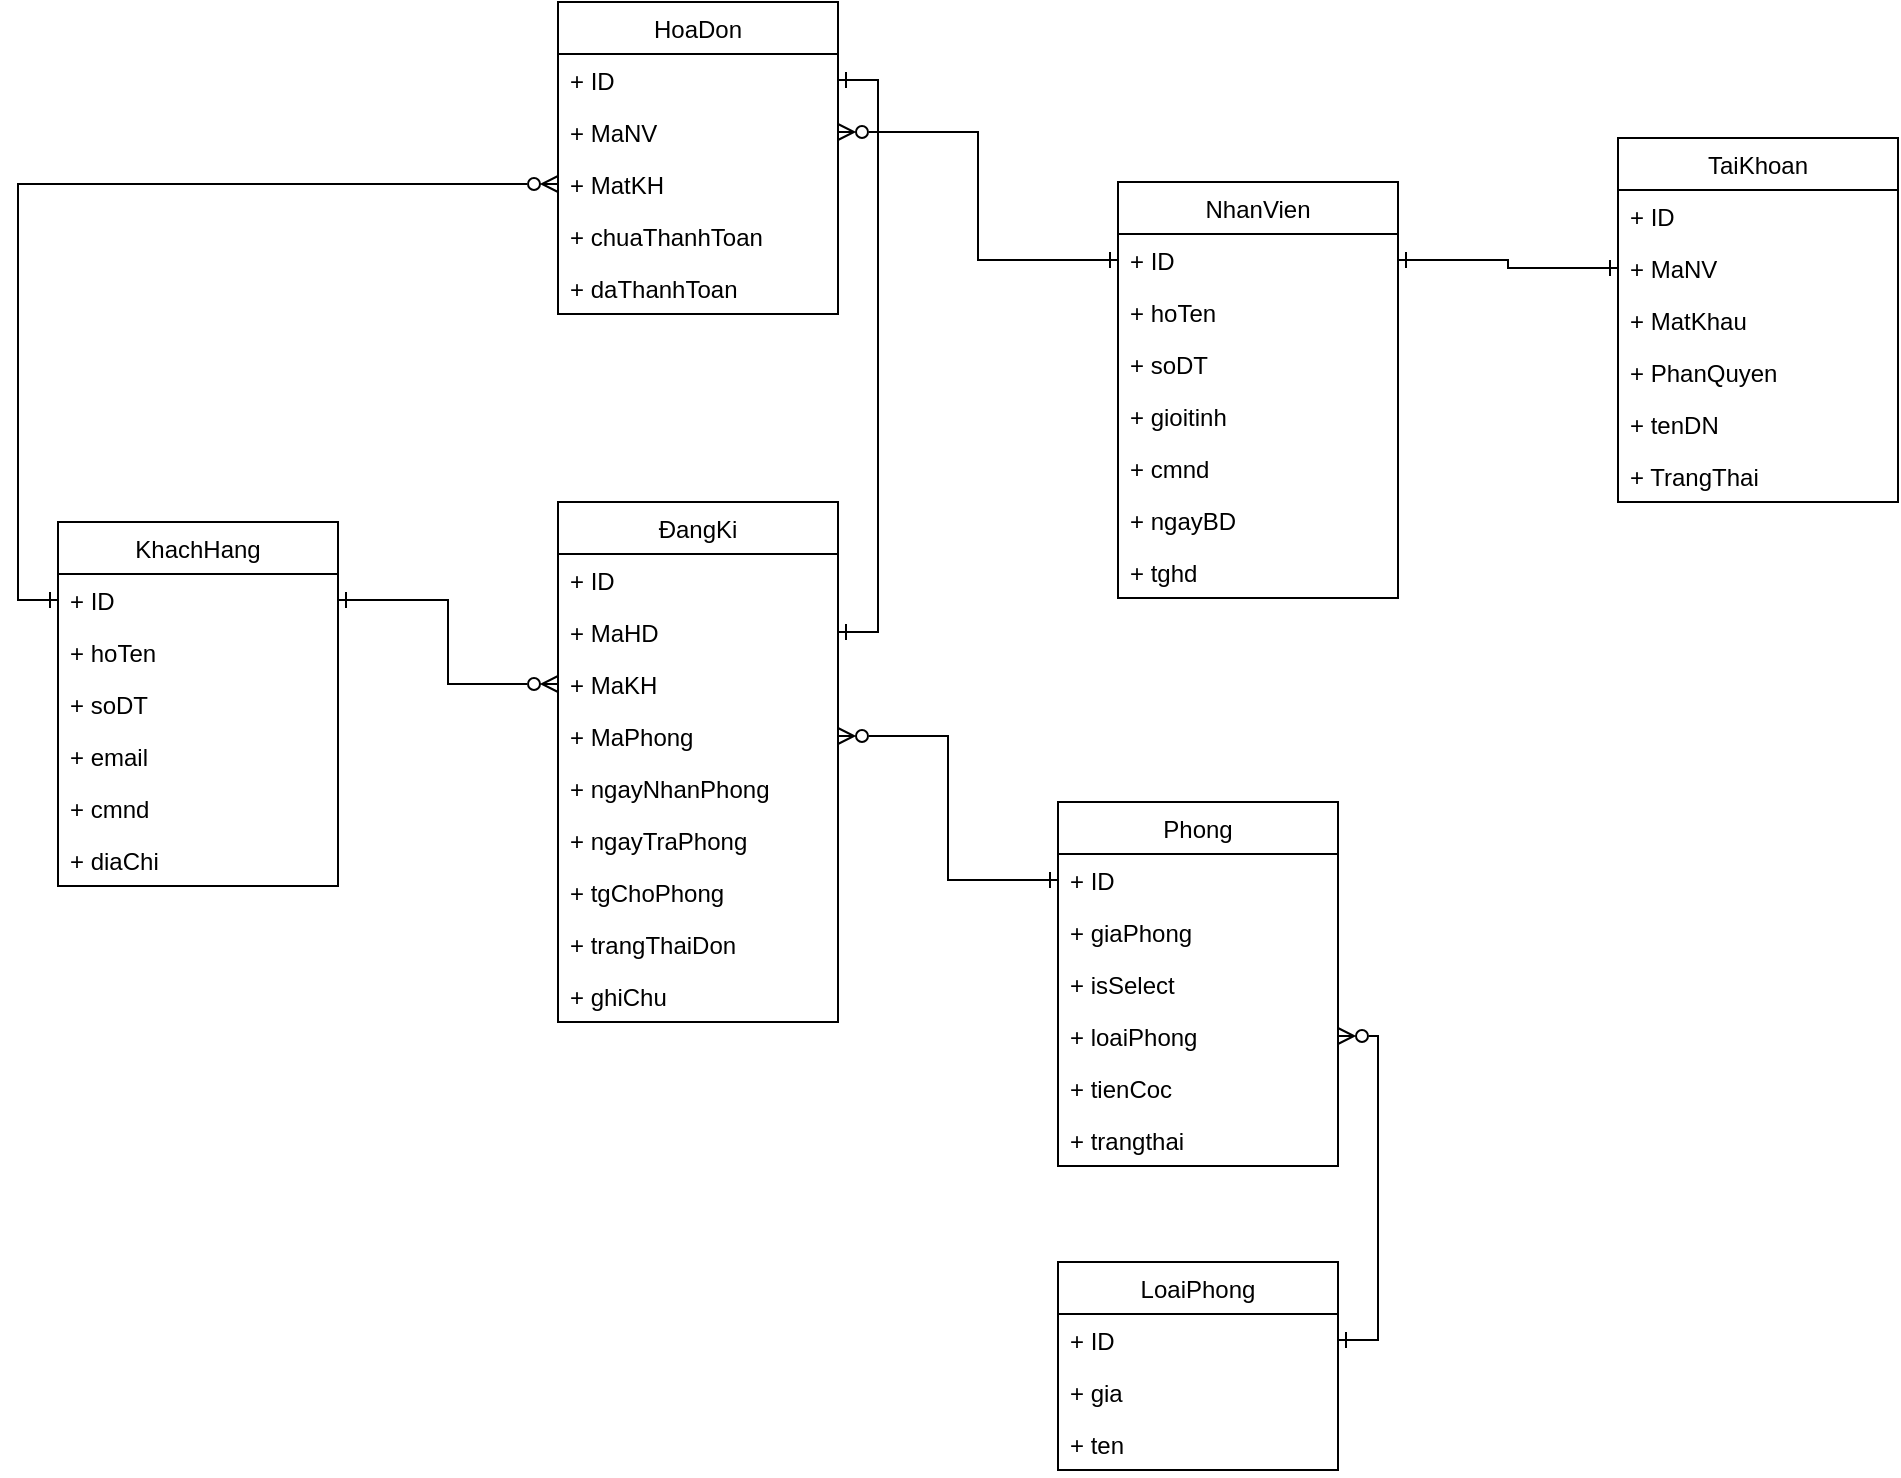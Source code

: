 <mxfile version="15.7.0" type="github"><diagram id="x4COH8InFvs8KjLtIpAw" name="Page-1"><mxGraphModel dx="1038" dy="1656" grid="1" gridSize="10" guides="1" tooltips="1" connect="1" arrows="1" fold="1" page="1" pageScale="1" pageWidth="850" pageHeight="1100" math="0" shadow="0"><root><mxCell id="0"/><mxCell id="1" parent="0"/><mxCell id="cUkmxqZe277bUpQ8HbRK-56" value="ĐangKi" style="swimlane;fontStyle=0;childLayout=stackLayout;horizontal=1;startSize=26;fillColor=none;horizontalStack=0;resizeParent=1;resizeParentMax=0;resizeLast=0;collapsible=1;marginBottom=0;" vertex="1" parent="1"><mxGeometry x="280" y="40" width="140" height="260" as="geometry"/></mxCell><mxCell id="cUkmxqZe277bUpQ8HbRK-57" value="+ ID" style="text;strokeColor=none;fillColor=none;align=left;verticalAlign=top;spacingLeft=4;spacingRight=4;overflow=hidden;rotatable=0;points=[[0,0.5],[1,0.5]];portConstraint=eastwest;" vertex="1" parent="cUkmxqZe277bUpQ8HbRK-56"><mxGeometry y="26" width="140" height="26" as="geometry"/></mxCell><mxCell id="cUkmxqZe277bUpQ8HbRK-58" value="+ MaHD" style="text;strokeColor=none;fillColor=none;align=left;verticalAlign=top;spacingLeft=4;spacingRight=4;overflow=hidden;rotatable=0;points=[[0,0.5],[1,0.5]];portConstraint=eastwest;" vertex="1" parent="cUkmxqZe277bUpQ8HbRK-56"><mxGeometry y="52" width="140" height="26" as="geometry"/></mxCell><mxCell id="cUkmxqZe277bUpQ8HbRK-59" value="+ MaKH" style="text;strokeColor=none;fillColor=none;align=left;verticalAlign=top;spacingLeft=4;spacingRight=4;overflow=hidden;rotatable=0;points=[[0,0.5],[1,0.5]];portConstraint=eastwest;" vertex="1" parent="cUkmxqZe277bUpQ8HbRK-56"><mxGeometry y="78" width="140" height="26" as="geometry"/></mxCell><mxCell id="cUkmxqZe277bUpQ8HbRK-60" value="+ MaPhong" style="text;strokeColor=none;fillColor=none;align=left;verticalAlign=top;spacingLeft=4;spacingRight=4;overflow=hidden;rotatable=0;points=[[0,0.5],[1,0.5]];portConstraint=eastwest;" vertex="1" parent="cUkmxqZe277bUpQ8HbRK-56"><mxGeometry y="104" width="140" height="26" as="geometry"/></mxCell><mxCell id="cUkmxqZe277bUpQ8HbRK-61" value="+ ngayNhanPhong" style="text;strokeColor=none;fillColor=none;align=left;verticalAlign=top;spacingLeft=4;spacingRight=4;overflow=hidden;rotatable=0;points=[[0,0.5],[1,0.5]];portConstraint=eastwest;" vertex="1" parent="cUkmxqZe277bUpQ8HbRK-56"><mxGeometry y="130" width="140" height="26" as="geometry"/></mxCell><mxCell id="cUkmxqZe277bUpQ8HbRK-62" value="+ ngayTraPhong" style="text;strokeColor=none;fillColor=none;align=left;verticalAlign=top;spacingLeft=4;spacingRight=4;overflow=hidden;rotatable=0;points=[[0,0.5],[1,0.5]];portConstraint=eastwest;" vertex="1" parent="cUkmxqZe277bUpQ8HbRK-56"><mxGeometry y="156" width="140" height="26" as="geometry"/></mxCell><mxCell id="cUkmxqZe277bUpQ8HbRK-63" value="+ tgChoPhong" style="text;strokeColor=none;fillColor=none;align=left;verticalAlign=top;spacingLeft=4;spacingRight=4;overflow=hidden;rotatable=0;points=[[0,0.5],[1,0.5]];portConstraint=eastwest;" vertex="1" parent="cUkmxqZe277bUpQ8HbRK-56"><mxGeometry y="182" width="140" height="26" as="geometry"/></mxCell><mxCell id="cUkmxqZe277bUpQ8HbRK-64" value="+ trangThaiDon" style="text;strokeColor=none;fillColor=none;align=left;verticalAlign=top;spacingLeft=4;spacingRight=4;overflow=hidden;rotatable=0;points=[[0,0.5],[1,0.5]];portConstraint=eastwest;" vertex="1" parent="cUkmxqZe277bUpQ8HbRK-56"><mxGeometry y="208" width="140" height="26" as="geometry"/></mxCell><mxCell id="cUkmxqZe277bUpQ8HbRK-65" value="+ ghiChu" style="text;strokeColor=none;fillColor=none;align=left;verticalAlign=top;spacingLeft=4;spacingRight=4;overflow=hidden;rotatable=0;points=[[0,0.5],[1,0.5]];portConstraint=eastwest;" vertex="1" parent="cUkmxqZe277bUpQ8HbRK-56"><mxGeometry y="234" width="140" height="26" as="geometry"/></mxCell><mxCell id="cUkmxqZe277bUpQ8HbRK-67" value="TaiKhoan" style="swimlane;fontStyle=0;childLayout=stackLayout;horizontal=1;startSize=26;fillColor=none;horizontalStack=0;resizeParent=1;resizeParentMax=0;resizeLast=0;collapsible=1;marginBottom=0;" vertex="1" parent="1"><mxGeometry x="810" y="-142" width="140" height="182" as="geometry"/></mxCell><mxCell id="cUkmxqZe277bUpQ8HbRK-68" value="+ ID" style="text;strokeColor=none;fillColor=none;align=left;verticalAlign=top;spacingLeft=4;spacingRight=4;overflow=hidden;rotatable=0;points=[[0,0.5],[1,0.5]];portConstraint=eastwest;" vertex="1" parent="cUkmxqZe277bUpQ8HbRK-67"><mxGeometry y="26" width="140" height="26" as="geometry"/></mxCell><mxCell id="cUkmxqZe277bUpQ8HbRK-69" value="+ MaNV" style="text;strokeColor=none;fillColor=none;align=left;verticalAlign=top;spacingLeft=4;spacingRight=4;overflow=hidden;rotatable=0;points=[[0,0.5],[1,0.5]];portConstraint=eastwest;" vertex="1" parent="cUkmxqZe277bUpQ8HbRK-67"><mxGeometry y="52" width="140" height="26" as="geometry"/></mxCell><mxCell id="cUkmxqZe277bUpQ8HbRK-70" value="+ MatKhau" style="text;strokeColor=none;fillColor=none;align=left;verticalAlign=top;spacingLeft=4;spacingRight=4;overflow=hidden;rotatable=0;points=[[0,0.5],[1,0.5]];portConstraint=eastwest;" vertex="1" parent="cUkmxqZe277bUpQ8HbRK-67"><mxGeometry y="78" width="140" height="26" as="geometry"/></mxCell><mxCell id="cUkmxqZe277bUpQ8HbRK-71" value="+ PhanQuyen" style="text;strokeColor=none;fillColor=none;align=left;verticalAlign=top;spacingLeft=4;spacingRight=4;overflow=hidden;rotatable=0;points=[[0,0.5],[1,0.5]];portConstraint=eastwest;" vertex="1" parent="cUkmxqZe277bUpQ8HbRK-67"><mxGeometry y="104" width="140" height="26" as="geometry"/></mxCell><mxCell id="cUkmxqZe277bUpQ8HbRK-72" value="+ tenDN" style="text;strokeColor=none;fillColor=none;align=left;verticalAlign=top;spacingLeft=4;spacingRight=4;overflow=hidden;rotatable=0;points=[[0,0.5],[1,0.5]];portConstraint=eastwest;" vertex="1" parent="cUkmxqZe277bUpQ8HbRK-67"><mxGeometry y="130" width="140" height="26" as="geometry"/></mxCell><mxCell id="cUkmxqZe277bUpQ8HbRK-73" value="+ TrangThai" style="text;strokeColor=none;fillColor=none;align=left;verticalAlign=top;spacingLeft=4;spacingRight=4;overflow=hidden;rotatable=0;points=[[0,0.5],[1,0.5]];portConstraint=eastwest;" vertex="1" parent="cUkmxqZe277bUpQ8HbRK-67"><mxGeometry y="156" width="140" height="26" as="geometry"/></mxCell><mxCell id="cUkmxqZe277bUpQ8HbRK-77" value="NhanVien" style="swimlane;fontStyle=0;childLayout=stackLayout;horizontal=1;startSize=26;fillColor=none;horizontalStack=0;resizeParent=1;resizeParentMax=0;resizeLast=0;collapsible=1;marginBottom=0;" vertex="1" parent="1"><mxGeometry x="560" y="-120" width="140" height="208" as="geometry"/></mxCell><mxCell id="cUkmxqZe277bUpQ8HbRK-78" value="+ ID" style="text;strokeColor=none;fillColor=none;align=left;verticalAlign=top;spacingLeft=4;spacingRight=4;overflow=hidden;rotatable=0;points=[[0,0.5],[1,0.5]];portConstraint=eastwest;" vertex="1" parent="cUkmxqZe277bUpQ8HbRK-77"><mxGeometry y="26" width="140" height="26" as="geometry"/></mxCell><mxCell id="cUkmxqZe277bUpQ8HbRK-79" value="+ hoTen" style="text;strokeColor=none;fillColor=none;align=left;verticalAlign=top;spacingLeft=4;spacingRight=4;overflow=hidden;rotatable=0;points=[[0,0.5],[1,0.5]];portConstraint=eastwest;" vertex="1" parent="cUkmxqZe277bUpQ8HbRK-77"><mxGeometry y="52" width="140" height="26" as="geometry"/></mxCell><mxCell id="cUkmxqZe277bUpQ8HbRK-80" value="+ soDT" style="text;strokeColor=none;fillColor=none;align=left;verticalAlign=top;spacingLeft=4;spacingRight=4;overflow=hidden;rotatable=0;points=[[0,0.5],[1,0.5]];portConstraint=eastwest;" vertex="1" parent="cUkmxqZe277bUpQ8HbRK-77"><mxGeometry y="78" width="140" height="26" as="geometry"/></mxCell><mxCell id="cUkmxqZe277bUpQ8HbRK-81" value="+ gioitinh" style="text;strokeColor=none;fillColor=none;align=left;verticalAlign=top;spacingLeft=4;spacingRight=4;overflow=hidden;rotatable=0;points=[[0,0.5],[1,0.5]];portConstraint=eastwest;" vertex="1" parent="cUkmxqZe277bUpQ8HbRK-77"><mxGeometry y="104" width="140" height="26" as="geometry"/></mxCell><mxCell id="cUkmxqZe277bUpQ8HbRK-82" value="+ cmnd" style="text;strokeColor=none;fillColor=none;align=left;verticalAlign=top;spacingLeft=4;spacingRight=4;overflow=hidden;rotatable=0;points=[[0,0.5],[1,0.5]];portConstraint=eastwest;" vertex="1" parent="cUkmxqZe277bUpQ8HbRK-77"><mxGeometry y="130" width="140" height="26" as="geometry"/></mxCell><mxCell id="cUkmxqZe277bUpQ8HbRK-83" value="+ ngayBD" style="text;strokeColor=none;fillColor=none;align=left;verticalAlign=top;spacingLeft=4;spacingRight=4;overflow=hidden;rotatable=0;points=[[0,0.5],[1,0.5]];portConstraint=eastwest;" vertex="1" parent="cUkmxqZe277bUpQ8HbRK-77"><mxGeometry y="156" width="140" height="26" as="geometry"/></mxCell><mxCell id="cUkmxqZe277bUpQ8HbRK-84" value="+ tghd" style="text;strokeColor=none;fillColor=none;align=left;verticalAlign=top;spacingLeft=4;spacingRight=4;overflow=hidden;rotatable=0;points=[[0,0.5],[1,0.5]];portConstraint=eastwest;" vertex="1" parent="cUkmxqZe277bUpQ8HbRK-77"><mxGeometry y="182" width="140" height="26" as="geometry"/></mxCell><mxCell id="cUkmxqZe277bUpQ8HbRK-87" value="Phong" style="swimlane;fontStyle=0;childLayout=stackLayout;horizontal=1;startSize=26;fillColor=none;horizontalStack=0;resizeParent=1;resizeParentMax=0;resizeLast=0;collapsible=1;marginBottom=0;" vertex="1" parent="1"><mxGeometry x="530" y="190" width="140" height="182" as="geometry"/></mxCell><mxCell id="cUkmxqZe277bUpQ8HbRK-88" value="+ ID" style="text;strokeColor=none;fillColor=none;align=left;verticalAlign=top;spacingLeft=4;spacingRight=4;overflow=hidden;rotatable=0;points=[[0,0.5],[1,0.5]];portConstraint=eastwest;" vertex="1" parent="cUkmxqZe277bUpQ8HbRK-87"><mxGeometry y="26" width="140" height="26" as="geometry"/></mxCell><mxCell id="cUkmxqZe277bUpQ8HbRK-89" value="+ giaPhong" style="text;strokeColor=none;fillColor=none;align=left;verticalAlign=top;spacingLeft=4;spacingRight=4;overflow=hidden;rotatable=0;points=[[0,0.5],[1,0.5]];portConstraint=eastwest;" vertex="1" parent="cUkmxqZe277bUpQ8HbRK-87"><mxGeometry y="52" width="140" height="26" as="geometry"/></mxCell><mxCell id="cUkmxqZe277bUpQ8HbRK-90" value="+ isSelect" style="text;strokeColor=none;fillColor=none;align=left;verticalAlign=top;spacingLeft=4;spacingRight=4;overflow=hidden;rotatable=0;points=[[0,0.5],[1,0.5]];portConstraint=eastwest;" vertex="1" parent="cUkmxqZe277bUpQ8HbRK-87"><mxGeometry y="78" width="140" height="26" as="geometry"/></mxCell><mxCell id="cUkmxqZe277bUpQ8HbRK-91" value="+ loaiPhong" style="text;strokeColor=none;fillColor=none;align=left;verticalAlign=top;spacingLeft=4;spacingRight=4;overflow=hidden;rotatable=0;points=[[0,0.5],[1,0.5]];portConstraint=eastwest;" vertex="1" parent="cUkmxqZe277bUpQ8HbRK-87"><mxGeometry y="104" width="140" height="26" as="geometry"/></mxCell><mxCell id="cUkmxqZe277bUpQ8HbRK-92" value="+ tienCoc" style="text;strokeColor=none;fillColor=none;align=left;verticalAlign=top;spacingLeft=4;spacingRight=4;overflow=hidden;rotatable=0;points=[[0,0.5],[1,0.5]];portConstraint=eastwest;" vertex="1" parent="cUkmxqZe277bUpQ8HbRK-87"><mxGeometry y="130" width="140" height="26" as="geometry"/></mxCell><mxCell id="cUkmxqZe277bUpQ8HbRK-93" value="+ trangthai" style="text;strokeColor=none;fillColor=none;align=left;verticalAlign=top;spacingLeft=4;spacingRight=4;overflow=hidden;rotatable=0;points=[[0,0.5],[1,0.5]];portConstraint=eastwest;" vertex="1" parent="cUkmxqZe277bUpQ8HbRK-87"><mxGeometry y="156" width="140" height="26" as="geometry"/></mxCell><mxCell id="cUkmxqZe277bUpQ8HbRK-97" value="HoaDon" style="swimlane;fontStyle=0;childLayout=stackLayout;horizontal=1;startSize=26;fillColor=none;horizontalStack=0;resizeParent=1;resizeParentMax=0;resizeLast=0;collapsible=1;marginBottom=0;" vertex="1" parent="1"><mxGeometry x="280" y="-210" width="140" height="156" as="geometry"/></mxCell><mxCell id="cUkmxqZe277bUpQ8HbRK-98" value="+ ID" style="text;strokeColor=none;fillColor=none;align=left;verticalAlign=top;spacingLeft=4;spacingRight=4;overflow=hidden;rotatable=0;points=[[0,0.5],[1,0.5]];portConstraint=eastwest;" vertex="1" parent="cUkmxqZe277bUpQ8HbRK-97"><mxGeometry y="26" width="140" height="26" as="geometry"/></mxCell><mxCell id="cUkmxqZe277bUpQ8HbRK-99" value="+ MaNV" style="text;strokeColor=none;fillColor=none;align=left;verticalAlign=top;spacingLeft=4;spacingRight=4;overflow=hidden;rotatable=0;points=[[0,0.5],[1,0.5]];portConstraint=eastwest;" vertex="1" parent="cUkmxqZe277bUpQ8HbRK-97"><mxGeometry y="52" width="140" height="26" as="geometry"/></mxCell><mxCell id="cUkmxqZe277bUpQ8HbRK-100" value="+ MatKH" style="text;strokeColor=none;fillColor=none;align=left;verticalAlign=top;spacingLeft=4;spacingRight=4;overflow=hidden;rotatable=0;points=[[0,0.5],[1,0.5]];portConstraint=eastwest;" vertex="1" parent="cUkmxqZe277bUpQ8HbRK-97"><mxGeometry y="78" width="140" height="26" as="geometry"/></mxCell><mxCell id="cUkmxqZe277bUpQ8HbRK-101" value="+ chuaThanhToan" style="text;strokeColor=none;fillColor=none;align=left;verticalAlign=top;spacingLeft=4;spacingRight=4;overflow=hidden;rotatable=0;points=[[0,0.5],[1,0.5]];portConstraint=eastwest;" vertex="1" parent="cUkmxqZe277bUpQ8HbRK-97"><mxGeometry y="104" width="140" height="26" as="geometry"/></mxCell><mxCell id="cUkmxqZe277bUpQ8HbRK-102" value="+ daThanhToan" style="text;strokeColor=none;fillColor=none;align=left;verticalAlign=top;spacingLeft=4;spacingRight=4;overflow=hidden;rotatable=0;points=[[0,0.5],[1,0.5]];portConstraint=eastwest;" vertex="1" parent="cUkmxqZe277bUpQ8HbRK-97"><mxGeometry y="130" width="140" height="26" as="geometry"/></mxCell><mxCell id="cUkmxqZe277bUpQ8HbRK-111" value="KhachHang" style="swimlane;fontStyle=0;childLayout=stackLayout;horizontal=1;startSize=26;fillColor=none;horizontalStack=0;resizeParent=1;resizeParentMax=0;resizeLast=0;collapsible=1;marginBottom=0;" vertex="1" parent="1"><mxGeometry x="30" y="50" width="140" height="182" as="geometry"/></mxCell><mxCell id="cUkmxqZe277bUpQ8HbRK-112" value="+ ID" style="text;strokeColor=none;fillColor=none;align=left;verticalAlign=top;spacingLeft=4;spacingRight=4;overflow=hidden;rotatable=0;points=[[0,0.5],[1,0.5]];portConstraint=eastwest;" vertex="1" parent="cUkmxqZe277bUpQ8HbRK-111"><mxGeometry y="26" width="140" height="26" as="geometry"/></mxCell><mxCell id="cUkmxqZe277bUpQ8HbRK-113" value="+ hoTen" style="text;strokeColor=none;fillColor=none;align=left;verticalAlign=top;spacingLeft=4;spacingRight=4;overflow=hidden;rotatable=0;points=[[0,0.5],[1,0.5]];portConstraint=eastwest;" vertex="1" parent="cUkmxqZe277bUpQ8HbRK-111"><mxGeometry y="52" width="140" height="26" as="geometry"/></mxCell><mxCell id="cUkmxqZe277bUpQ8HbRK-114" value="+ soDT" style="text;strokeColor=none;fillColor=none;align=left;verticalAlign=top;spacingLeft=4;spacingRight=4;overflow=hidden;rotatable=0;points=[[0,0.5],[1,0.5]];portConstraint=eastwest;" vertex="1" parent="cUkmxqZe277bUpQ8HbRK-111"><mxGeometry y="78" width="140" height="26" as="geometry"/></mxCell><mxCell id="cUkmxqZe277bUpQ8HbRK-115" value="+ email" style="text;strokeColor=none;fillColor=none;align=left;verticalAlign=top;spacingLeft=4;spacingRight=4;overflow=hidden;rotatable=0;points=[[0,0.5],[1,0.5]];portConstraint=eastwest;" vertex="1" parent="cUkmxqZe277bUpQ8HbRK-111"><mxGeometry y="104" width="140" height="26" as="geometry"/></mxCell><mxCell id="cUkmxqZe277bUpQ8HbRK-116" value="+ cmnd" style="text;strokeColor=none;fillColor=none;align=left;verticalAlign=top;spacingLeft=4;spacingRight=4;overflow=hidden;rotatable=0;points=[[0,0.5],[1,0.5]];portConstraint=eastwest;" vertex="1" parent="cUkmxqZe277bUpQ8HbRK-111"><mxGeometry y="130" width="140" height="26" as="geometry"/></mxCell><mxCell id="cUkmxqZe277bUpQ8HbRK-117" value="+ diaChi" style="text;strokeColor=none;fillColor=none;align=left;verticalAlign=top;spacingLeft=4;spacingRight=4;overflow=hidden;rotatable=0;points=[[0,0.5],[1,0.5]];portConstraint=eastwest;" vertex="1" parent="cUkmxqZe277bUpQ8HbRK-111"><mxGeometry y="156" width="140" height="26" as="geometry"/></mxCell><mxCell id="cUkmxqZe277bUpQ8HbRK-119" value="LoaiPhong" style="swimlane;fontStyle=0;childLayout=stackLayout;horizontal=1;startSize=26;fillColor=none;horizontalStack=0;resizeParent=1;resizeParentMax=0;resizeLast=0;collapsible=1;marginBottom=0;" vertex="1" parent="1"><mxGeometry x="530" y="420" width="140" height="104" as="geometry"/></mxCell><mxCell id="cUkmxqZe277bUpQ8HbRK-120" value="+ ID" style="text;strokeColor=none;fillColor=none;align=left;verticalAlign=top;spacingLeft=4;spacingRight=4;overflow=hidden;rotatable=0;points=[[0,0.5],[1,0.5]];portConstraint=eastwest;" vertex="1" parent="cUkmxqZe277bUpQ8HbRK-119"><mxGeometry y="26" width="140" height="26" as="geometry"/></mxCell><mxCell id="cUkmxqZe277bUpQ8HbRK-121" value="+ gia" style="text;strokeColor=none;fillColor=none;align=left;verticalAlign=top;spacingLeft=4;spacingRight=4;overflow=hidden;rotatable=0;points=[[0,0.5],[1,0.5]];portConstraint=eastwest;" vertex="1" parent="cUkmxqZe277bUpQ8HbRK-119"><mxGeometry y="52" width="140" height="26" as="geometry"/></mxCell><mxCell id="cUkmxqZe277bUpQ8HbRK-122" value="+ ten" style="text;strokeColor=none;fillColor=none;align=left;verticalAlign=top;spacingLeft=4;spacingRight=4;overflow=hidden;rotatable=0;points=[[0,0.5],[1,0.5]];portConstraint=eastwest;" vertex="1" parent="cUkmxqZe277bUpQ8HbRK-119"><mxGeometry y="78" width="140" height="26" as="geometry"/></mxCell><mxCell id="cUkmxqZe277bUpQ8HbRK-127" style="edgeStyle=orthogonalEdgeStyle;rounded=0;orthogonalLoop=1;jettySize=auto;html=1;entryX=0;entryY=0.5;entryDx=0;entryDy=0;endArrow=ERone;endFill=0;startArrow=ERone;startFill=0;" edge="1" parent="1" source="cUkmxqZe277bUpQ8HbRK-78" target="cUkmxqZe277bUpQ8HbRK-69"><mxGeometry relative="1" as="geometry"/></mxCell><mxCell id="cUkmxqZe277bUpQ8HbRK-128" style="edgeStyle=orthogonalEdgeStyle;rounded=0;orthogonalLoop=1;jettySize=auto;html=1;exitX=1;exitY=0.5;exitDx=0;exitDy=0;entryX=0;entryY=0.5;entryDx=0;entryDy=0;startArrow=ERone;startFill=0;endArrow=ERzeroToMany;endFill=0;" edge="1" parent="1" source="cUkmxqZe277bUpQ8HbRK-112" target="cUkmxqZe277bUpQ8HbRK-59"><mxGeometry relative="1" as="geometry"/></mxCell><mxCell id="cUkmxqZe277bUpQ8HbRK-129" style="edgeStyle=orthogonalEdgeStyle;rounded=0;orthogonalLoop=1;jettySize=auto;html=1;exitX=0;exitY=0.5;exitDx=0;exitDy=0;startArrow=ERone;startFill=0;endArrow=ERzeroToMany;endFill=0;" edge="1" parent="1" source="cUkmxqZe277bUpQ8HbRK-88" target="cUkmxqZe277bUpQ8HbRK-60"><mxGeometry relative="1" as="geometry"/></mxCell><mxCell id="cUkmxqZe277bUpQ8HbRK-130" style="edgeStyle=orthogonalEdgeStyle;rounded=0;orthogonalLoop=1;jettySize=auto;html=1;exitX=1;exitY=0.5;exitDx=0;exitDy=0;startArrow=ERone;startFill=0;endArrow=ERone;endFill=0;" edge="1" parent="1" source="cUkmxqZe277bUpQ8HbRK-58" target="cUkmxqZe277bUpQ8HbRK-98"><mxGeometry relative="1" as="geometry"/></mxCell><mxCell id="cUkmxqZe277bUpQ8HbRK-132" style="edgeStyle=orthogonalEdgeStyle;rounded=0;orthogonalLoop=1;jettySize=auto;html=1;exitX=0;exitY=0.5;exitDx=0;exitDy=0;entryX=0;entryY=0.5;entryDx=0;entryDy=0;startArrow=ERzeroToMany;startFill=0;endArrow=ERone;endFill=0;" edge="1" parent="1" source="cUkmxqZe277bUpQ8HbRK-100" target="cUkmxqZe277bUpQ8HbRK-112"><mxGeometry relative="1" as="geometry"/></mxCell><mxCell id="cUkmxqZe277bUpQ8HbRK-133" style="edgeStyle=orthogonalEdgeStyle;rounded=0;orthogonalLoop=1;jettySize=auto;html=1;exitX=1;exitY=0.5;exitDx=0;exitDy=0;entryX=0;entryY=0.5;entryDx=0;entryDy=0;startArrow=ERzeroToMany;startFill=0;endArrow=ERone;endFill=0;" edge="1" parent="1" source="cUkmxqZe277bUpQ8HbRK-99" target="cUkmxqZe277bUpQ8HbRK-78"><mxGeometry relative="1" as="geometry"/></mxCell><mxCell id="cUkmxqZe277bUpQ8HbRK-134" style="edgeStyle=orthogonalEdgeStyle;rounded=0;orthogonalLoop=1;jettySize=auto;html=1;exitX=1;exitY=0.5;exitDx=0;exitDy=0;startArrow=ERzeroToMany;startFill=0;endArrow=ERone;endFill=0;" edge="1" parent="1" source="cUkmxqZe277bUpQ8HbRK-91" target="cUkmxqZe277bUpQ8HbRK-120"><mxGeometry relative="1" as="geometry"/></mxCell></root></mxGraphModel></diagram></mxfile>